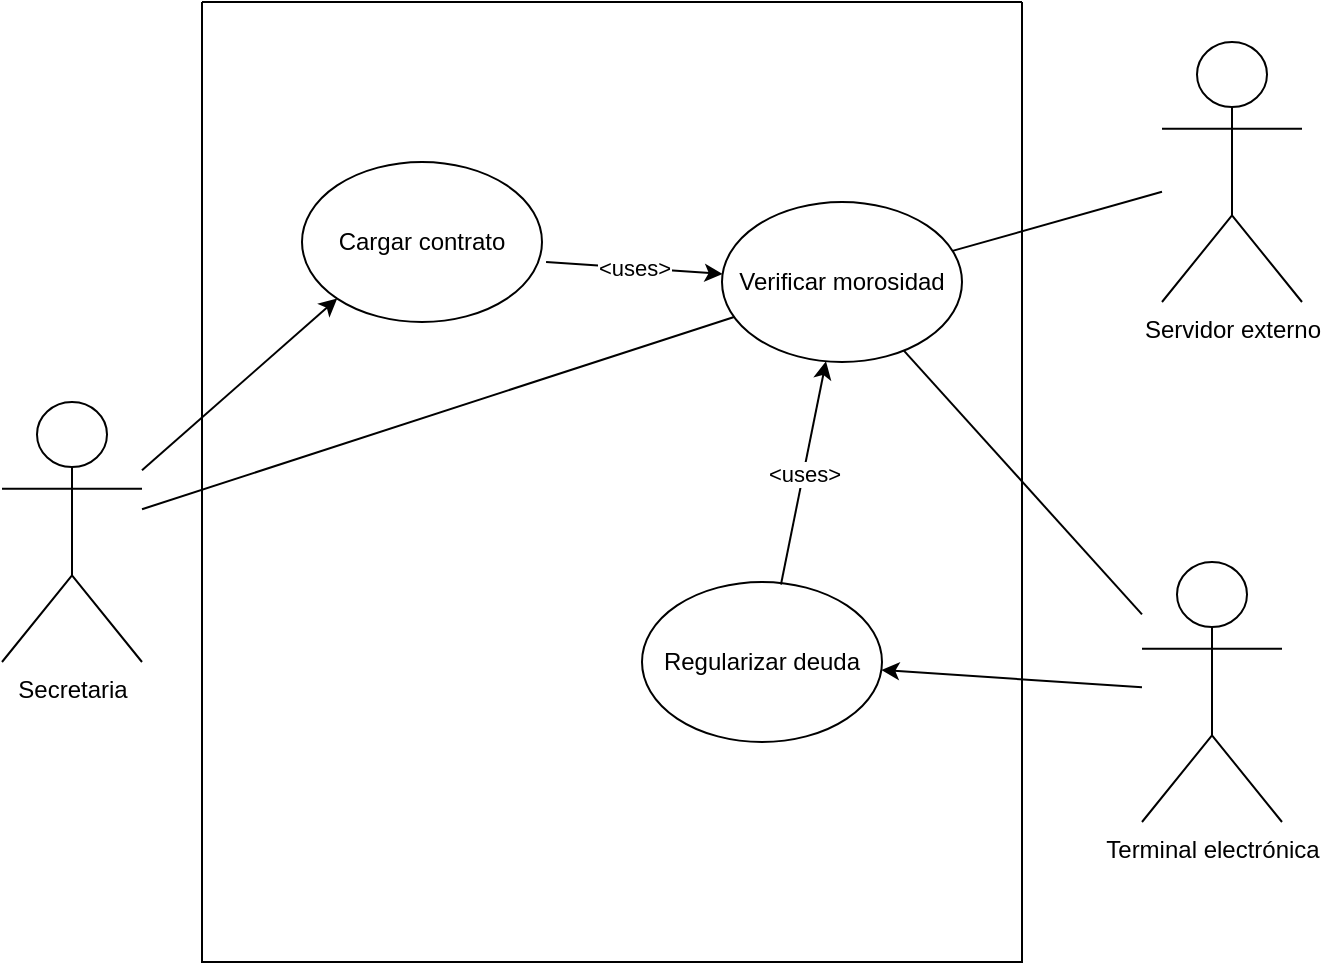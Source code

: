 <mxfile version="20.3.3" type="github">
  <diagram id="gw73W9N21cBH8su-3zYn" name="Página-1">
    <mxGraphModel dx="1146" dy="526" grid="1" gridSize="10" guides="1" tooltips="1" connect="1" arrows="1" fold="1" page="1" pageScale="1" pageWidth="827" pageHeight="1169" math="0" shadow="0">
      <root>
        <mxCell id="0" />
        <mxCell id="1" parent="0" />
        <mxCell id="2Oos3L0P9lYnhm8oJ1MC-1" value="" style="swimlane;startSize=0;" vertex="1" parent="1">
          <mxGeometry x="190" y="130" width="410" height="480" as="geometry" />
        </mxCell>
        <mxCell id="2Oos3L0P9lYnhm8oJ1MC-3" value="Cargar contrato" style="ellipse;whiteSpace=wrap;html=1;" vertex="1" parent="2Oos3L0P9lYnhm8oJ1MC-1">
          <mxGeometry x="50" y="80" width="120" height="80" as="geometry" />
        </mxCell>
        <mxCell id="2Oos3L0P9lYnhm8oJ1MC-5" value="Verificar morosidad" style="ellipse;whiteSpace=wrap;html=1;" vertex="1" parent="2Oos3L0P9lYnhm8oJ1MC-1">
          <mxGeometry x="260" y="100" width="120" height="80" as="geometry" />
        </mxCell>
        <mxCell id="2Oos3L0P9lYnhm8oJ1MC-7" value="Regularizar deuda" style="ellipse;whiteSpace=wrap;html=1;" vertex="1" parent="2Oos3L0P9lYnhm8oJ1MC-1">
          <mxGeometry x="220" y="290" width="120" height="80" as="geometry" />
        </mxCell>
        <mxCell id="2Oos3L0P9lYnhm8oJ1MC-8" value="" style="endArrow=classic;html=1;rounded=0;exitX=1.017;exitY=0.625;exitDx=0;exitDy=0;exitPerimeter=0;" edge="1" parent="2Oos3L0P9lYnhm8oJ1MC-1" source="2Oos3L0P9lYnhm8oJ1MC-3" target="2Oos3L0P9lYnhm8oJ1MC-5">
          <mxGeometry relative="1" as="geometry">
            <mxPoint x="170" y="360" as="sourcePoint" />
            <mxPoint x="270" y="360" as="targetPoint" />
          </mxGeometry>
        </mxCell>
        <mxCell id="2Oos3L0P9lYnhm8oJ1MC-9" value="&amp;lt;uses&amp;gt;" style="edgeLabel;resizable=0;html=1;align=center;verticalAlign=middle;" connectable="0" vertex="1" parent="2Oos3L0P9lYnhm8oJ1MC-8">
          <mxGeometry relative="1" as="geometry" />
        </mxCell>
        <mxCell id="2Oos3L0P9lYnhm8oJ1MC-10" value="" style="endArrow=classic;html=1;rounded=0;exitX=0.579;exitY=0.016;exitDx=0;exitDy=0;exitPerimeter=0;" edge="1" parent="2Oos3L0P9lYnhm8oJ1MC-1" source="2Oos3L0P9lYnhm8oJ1MC-7" target="2Oos3L0P9lYnhm8oJ1MC-5">
          <mxGeometry relative="1" as="geometry">
            <mxPoint x="372.04" y="270" as="sourcePoint" />
            <mxPoint x="460.307" y="275.956" as="targetPoint" />
          </mxGeometry>
        </mxCell>
        <mxCell id="2Oos3L0P9lYnhm8oJ1MC-11" value="&amp;lt;uses&amp;gt;" style="edgeLabel;resizable=0;html=1;align=center;verticalAlign=middle;" connectable="0" vertex="1" parent="2Oos3L0P9lYnhm8oJ1MC-10">
          <mxGeometry relative="1" as="geometry" />
        </mxCell>
        <mxCell id="2Oos3L0P9lYnhm8oJ1MC-2" value="Servidor externo" style="shape=umlActor;verticalLabelPosition=bottom;verticalAlign=top;html=1;outlineConnect=0;" vertex="1" parent="1">
          <mxGeometry x="670" y="150" width="70" height="130" as="geometry" />
        </mxCell>
        <mxCell id="2Oos3L0P9lYnhm8oJ1MC-4" value="Secretaria" style="shape=umlActor;verticalLabelPosition=bottom;verticalAlign=top;html=1;outlineConnect=0;" vertex="1" parent="1">
          <mxGeometry x="90" y="330" width="70" height="130" as="geometry" />
        </mxCell>
        <mxCell id="2Oos3L0P9lYnhm8oJ1MC-6" value="Terminal electrónica" style="shape=umlActor;verticalLabelPosition=bottom;verticalAlign=top;html=1;outlineConnect=0;" vertex="1" parent="1">
          <mxGeometry x="660" y="410" width="70" height="130" as="geometry" />
        </mxCell>
        <mxCell id="2Oos3L0P9lYnhm8oJ1MC-12" value="" style="endArrow=none;html=1;rounded=0;" edge="1" parent="1" source="2Oos3L0P9lYnhm8oJ1MC-5" target="2Oos3L0P9lYnhm8oJ1MC-2">
          <mxGeometry width="50" height="50" relative="1" as="geometry">
            <mxPoint x="460" y="400" as="sourcePoint" />
            <mxPoint x="510" y="350" as="targetPoint" />
          </mxGeometry>
        </mxCell>
        <mxCell id="2Oos3L0P9lYnhm8oJ1MC-13" value="" style="endArrow=none;html=1;rounded=0;" edge="1" parent="1" source="2Oos3L0P9lYnhm8oJ1MC-6" target="2Oos3L0P9lYnhm8oJ1MC-5">
          <mxGeometry width="50" height="50" relative="1" as="geometry">
            <mxPoint x="575.282" y="264.452" as="sourcePoint" />
            <mxPoint x="680" y="234.872" as="targetPoint" />
          </mxGeometry>
        </mxCell>
        <mxCell id="2Oos3L0P9lYnhm8oJ1MC-14" value="" style="endArrow=none;html=1;rounded=0;" edge="1" parent="1" source="2Oos3L0P9lYnhm8oJ1MC-5" target="2Oos3L0P9lYnhm8oJ1MC-4">
          <mxGeometry width="50" height="50" relative="1" as="geometry">
            <mxPoint x="670" y="446.216" as="sourcePoint" />
            <mxPoint x="550.931" y="314.275" as="targetPoint" />
          </mxGeometry>
        </mxCell>
        <mxCell id="2Oos3L0P9lYnhm8oJ1MC-16" value="" style="endArrow=classic;html=1;rounded=0;" edge="1" parent="1" source="2Oos3L0P9lYnhm8oJ1MC-6" target="2Oos3L0P9lYnhm8oJ1MC-7">
          <mxGeometry width="50" height="50" relative="1" as="geometry">
            <mxPoint x="550" y="380" as="sourcePoint" />
            <mxPoint x="600" y="330" as="targetPoint" />
          </mxGeometry>
        </mxCell>
        <mxCell id="2Oos3L0P9lYnhm8oJ1MC-17" value="" style="endArrow=classic;html=1;rounded=0;entryX=0;entryY=1;entryDx=0;entryDy=0;" edge="1" parent="1" source="2Oos3L0P9lYnhm8oJ1MC-4" target="2Oos3L0P9lYnhm8oJ1MC-3">
          <mxGeometry width="50" height="50" relative="1" as="geometry">
            <mxPoint x="670" y="482.638" as="sourcePoint" />
            <mxPoint x="539.722" y="473.847" as="targetPoint" />
          </mxGeometry>
        </mxCell>
      </root>
    </mxGraphModel>
  </diagram>
</mxfile>
